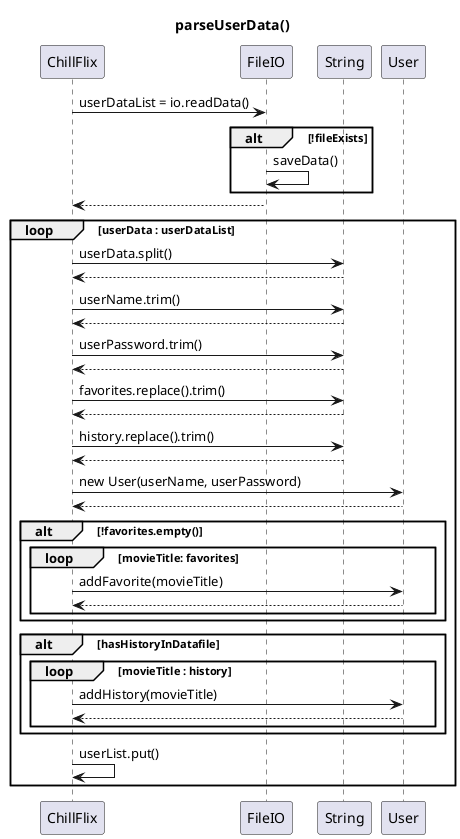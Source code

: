 @startuml
'https://plantuml.com/sequence-diagram


title parseUserData()
ChillFlix -> FileIO: userDataList = io.readData()
alt !fileExists
FileIO -> FileIO: saveData()
end
FileIO --> ChillFlix

loop userData : userDataList
ChillFlix -> String: userData.split()
String --> ChillFlix
ChillFlix -> String: userName.trim()
String --> ChillFlix
ChillFlix -> String: userPassword.trim()
String --> ChillFlix
ChillFlix -> String: favorites.replace().trim()
String --> ChillFlix
ChillFlix -> String: history.replace().trim()
String --> ChillFlix

ChillFlix -> User: new User(userName, userPassword)
User --> ChillFlix
alt !favorites.empty()
loop movieTitle: favorites
ChillFlix -> User: addFavorite(movieTitle)
User --> ChillFlix
end
end
alt hasHistoryInDatafile
loop movieTitle : history
ChillFlix -> User: addHistory(movieTitle)
User --> ChillFlix
end
end
ChillFlix -> ChillFlix: userList.put()

end

@enduml